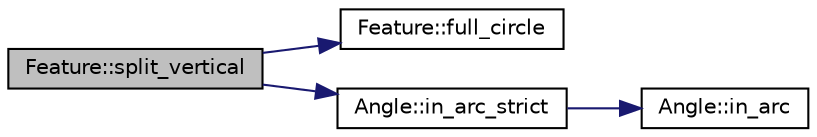 digraph "Feature::split_vertical"
{
 // LATEX_PDF_SIZE
  edge [fontname="Helvetica",fontsize="10",labelfontname="Helvetica",labelfontsize="10"];
  node [fontname="Helvetica",fontsize="10",shape=record];
  rankdir="LR";
  Node1 [label="Feature::split_vertical",height=0.2,width=0.4,color="black", fillcolor="grey75", style="filled", fontcolor="black",tooltip=" "];
  Node1 -> Node2 [color="midnightblue",fontsize="10",style="solid",fontname="Helvetica"];
  Node2 [label="Feature::full_circle",height=0.2,width=0.4,color="black", fillcolor="white", style="filled",URL="$d7/d76/class_feature.html#aa646edd96e2330b819223abe501dd9d0",tooltip=" "];
  Node1 -> Node3 [color="midnightblue",fontsize="10",style="solid",fontname="Helvetica"];
  Node3 [label="Angle::in_arc_strict",height=0.2,width=0.4,color="black", fillcolor="white", style="filled",URL="$d2/d39/class_angle.html#a8bce3b7938ba393573bdf40f98a8dd1e",tooltip=" "];
  Node3 -> Node4 [color="midnightblue",fontsize="10",style="solid",fontname="Helvetica"];
  Node4 [label="Angle::in_arc",height=0.2,width=0.4,color="black", fillcolor="white", style="filled",URL="$d2/d39/class_angle.html#a9bfaea5dfe9608a7588b0a061f989b6c",tooltip=" "];
}
